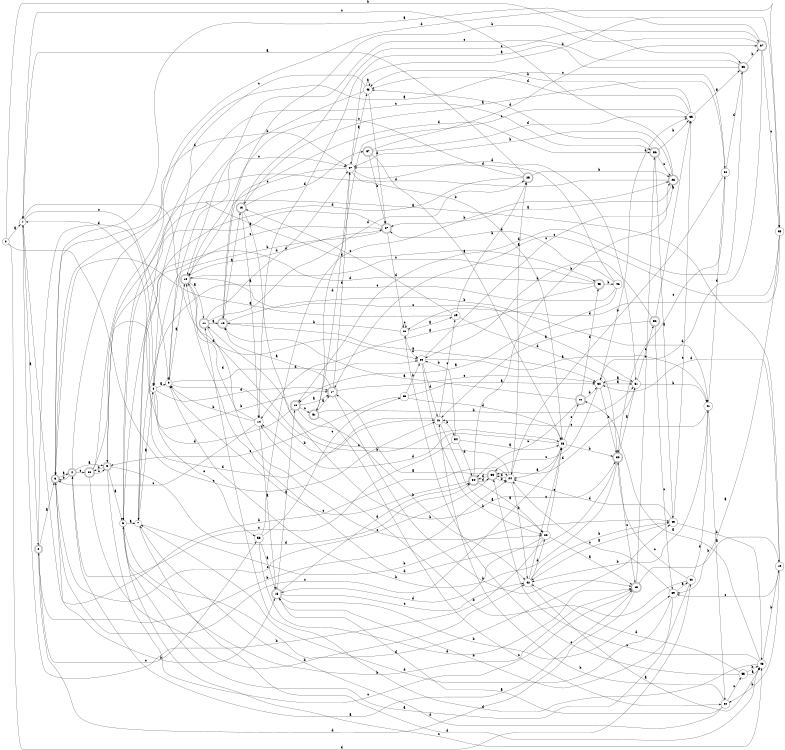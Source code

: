 digraph n49_3 {
__start0 [label="" shape="none"];

rankdir=LR;
size="8,5";

s0 [style="filled", color="black", fillcolor="white" shape="circle", label="0"];
s1 [style="filled", color="black", fillcolor="white" shape="circle", label="1"];
s2 [style="rounded,filled", color="black", fillcolor="white" shape="doublecircle", label="2"];
s3 [style="rounded,filled", color="black", fillcolor="white" shape="doublecircle", label="3"];
s4 [style="rounded,filled", color="black", fillcolor="white" shape="doublecircle", label="4"];
s5 [style="rounded,filled", color="black", fillcolor="white" shape="doublecircle", label="5"];
s6 [style="filled", color="black", fillcolor="white" shape="circle", label="6"];
s7 [style="filled", color="black", fillcolor="white" shape="circle", label="7"];
s8 [style="filled", color="black", fillcolor="white" shape="circle", label="8"];
s9 [style="filled", color="black", fillcolor="white" shape="circle", label="9"];
s10 [style="rounded,filled", color="black", fillcolor="white" shape="doublecircle", label="10"];
s11 [style="rounded,filled", color="black", fillcolor="white" shape="doublecircle", label="11"];
s12 [style="rounded,filled", color="black", fillcolor="white" shape="doublecircle", label="12"];
s13 [style="rounded,filled", color="black", fillcolor="white" shape="doublecircle", label="13"];
s14 [style="filled", color="black", fillcolor="white" shape="circle", label="14"];
s15 [style="rounded,filled", color="black", fillcolor="white" shape="doublecircle", label="15"];
s16 [style="rounded,filled", color="black", fillcolor="white" shape="doublecircle", label="16"];
s17 [style="rounded,filled", color="black", fillcolor="white" shape="doublecircle", label="17"];
s18 [style="rounded,filled", color="black", fillcolor="white" shape="doublecircle", label="18"];
s19 [style="filled", color="black", fillcolor="white" shape="circle", label="19"];
s20 [style="filled", color="black", fillcolor="white" shape="circle", label="20"];
s21 [style="filled", color="black", fillcolor="white" shape="circle", label="21"];
s22 [style="filled", color="black", fillcolor="white" shape="circle", label="22"];
s23 [style="filled", color="black", fillcolor="white" shape="circle", label="23"];
s24 [style="filled", color="black", fillcolor="white" shape="circle", label="24"];
s25 [style="rounded,filled", color="black", fillcolor="white" shape="doublecircle", label="25"];
s26 [style="rounded,filled", color="black", fillcolor="white" shape="doublecircle", label="26"];
s27 [style="rounded,filled", color="black", fillcolor="white" shape="doublecircle", label="27"];
s28 [style="filled", color="black", fillcolor="white" shape="circle", label="28"];
s29 [style="filled", color="black", fillcolor="white" shape="circle", label="29"];
s30 [style="rounded,filled", color="black", fillcolor="white" shape="doublecircle", label="30"];
s31 [style="filled", color="black", fillcolor="white" shape="circle", label="31"];
s32 [style="filled", color="black", fillcolor="white" shape="circle", label="32"];
s33 [style="rounded,filled", color="black", fillcolor="white" shape="doublecircle", label="33"];
s34 [style="rounded,filled", color="black", fillcolor="white" shape="doublecircle", label="34"];
s35 [style="filled", color="black", fillcolor="white" shape="circle", label="35"];
s36 [style="rounded,filled", color="black", fillcolor="white" shape="doublecircle", label="36"];
s37 [style="rounded,filled", color="black", fillcolor="white" shape="doublecircle", label="37"];
s38 [style="filled", color="black", fillcolor="white" shape="circle", label="38"];
s39 [style="filled", color="black", fillcolor="white" shape="circle", label="39"];
s40 [style="filled", color="black", fillcolor="white" shape="circle", label="40"];
s41 [style="filled", color="black", fillcolor="white" shape="circle", label="41"];
s42 [style="filled", color="black", fillcolor="white" shape="circle", label="42"];
s43 [style="filled", color="black", fillcolor="white" shape="circle", label="43"];
s44 [style="rounded,filled", color="black", fillcolor="white" shape="doublecircle", label="44"];
s45 [style="rounded,filled", color="black", fillcolor="white" shape="doublecircle", label="45"];
s46 [style="filled", color="black", fillcolor="white" shape="circle", label="46"];
s47 [style="filled", color="black", fillcolor="white" shape="circle", label="47"];
s48 [style="filled", color="black", fillcolor="white" shape="circle", label="48"];
s49 [style="filled", color="black", fillcolor="white" shape="circle", label="49"];
s50 [style="filled", color="black", fillcolor="white" shape="circle", label="50"];
s51 [style="rounded,filled", color="black", fillcolor="white" shape="doublecircle", label="51"];
s52 [style="rounded,filled", color="black", fillcolor="white" shape="doublecircle", label="52"];
s53 [style="filled", color="black", fillcolor="white" shape="circle", label="53"];
s54 [style="filled", color="black", fillcolor="white" shape="circle", label="54"];
s55 [style="filled", color="black", fillcolor="white" shape="circle", label="55"];
s56 [style="rounded,filled", color="black", fillcolor="white" shape="doublecircle", label="56"];
s57 [style="rounded,filled", color="black", fillcolor="white" shape="doublecircle", label="57"];
s58 [style="filled", color="black", fillcolor="white" shape="circle", label="58"];
s59 [style="filled", color="black", fillcolor="white" shape="circle", label="59"];
s60 [style="rounded,filled", color="black", fillcolor="white" shape="doublecircle", label="60"];
s0 -> s1 [label="a"];
s0 -> s36 [label="b"];
s0 -> s21 [label="c"];
s0 -> s40 [label="d"];
s1 -> s2 [label="a"];
s1 -> s24 [label="b"];
s1 -> s9 [label="c"];
s1 -> s53 [label="d"];
s2 -> s3 [label="a"];
s2 -> s24 [label="b"];
s2 -> s58 [label="c"];
s2 -> s8 [label="d"];
s3 -> s4 [label="a"];
s3 -> s15 [label="b"];
s3 -> s23 [label="c"];
s3 -> s47 [label="d"];
s4 -> s5 [label="a"];
s4 -> s3 [label="b"];
s4 -> s60 [label="c"];
s4 -> s38 [label="d"];
s5 -> s6 [label="a"];
s5 -> s60 [label="b"];
s5 -> s18 [label="c"];
s5 -> s34 [label="d"];
s6 -> s7 [label="a"];
s6 -> s18 [label="b"];
s6 -> s43 [label="c"];
s6 -> s49 [label="d"];
s7 -> s8 [label="a"];
s7 -> s49 [label="b"];
s7 -> s56 [label="c"];
s7 -> s43 [label="d"];
s8 -> s9 [label="a"];
s8 -> s17 [label="b"];
s8 -> s58 [label="c"];
s8 -> s17 [label="d"];
s9 -> s10 [label="a"];
s9 -> s21 [label="b"];
s9 -> s47 [label="c"];
s9 -> s53 [label="d"];
s10 -> s11 [label="a"];
s10 -> s23 [label="b"];
s10 -> s31 [label="c"];
s10 -> s27 [label="d"];
s11 -> s12 [label="a"];
s11 -> s47 [label="b"];
s11 -> s22 [label="c"];
s11 -> s25 [label="d"];
s12 -> s13 [label="a"];
s12 -> s41 [label="b"];
s12 -> s32 [label="c"];
s12 -> s56 [label="d"];
s13 -> s14 [label="a"];
s13 -> s30 [label="b"];
s13 -> s37 [label="c"];
s13 -> s57 [label="d"];
s14 -> s15 [label="a"];
s14 -> s9 [label="b"];
s14 -> s3 [label="c"];
s14 -> s10 [label="d"];
s15 -> s16 [label="a"];
s15 -> s39 [label="b"];
s15 -> s42 [label="c"];
s15 -> s34 [label="d"];
s16 -> s17 [label="a"];
s16 -> s42 [label="b"];
s16 -> s51 [label="c"];
s16 -> s5 [label="d"];
s17 -> s12 [label="a"];
s17 -> s18 [label="b"];
s17 -> s32 [label="c"];
s17 -> s47 [label="d"];
s18 -> s4 [label="a"];
s18 -> s19 [label="b"];
s18 -> s56 [label="c"];
s18 -> s2 [label="d"];
s19 -> s3 [label="a"];
s19 -> s20 [label="b"];
s19 -> s39 [label="c"];
s19 -> s32 [label="d"];
s20 -> s15 [label="a"];
s20 -> s21 [label="b"];
s20 -> s55 [label="c"];
s20 -> s7 [label="d"];
s21 -> s22 [label="a"];
s21 -> s54 [label="b"];
s21 -> s29 [label="c"];
s21 -> s1 [label="d"];
s22 -> s18 [label="a"];
s22 -> s1 [label="b"];
s22 -> s23 [label="c"];
s22 -> s15 [label="d"];
s23 -> s24 [label="a"];
s23 -> s30 [label="b"];
s23 -> s44 [label="c"];
s23 -> s14 [label="d"];
s24 -> s25 [label="a"];
s24 -> s42 [label="b"];
s24 -> s11 [label="c"];
s24 -> s33 [label="d"];
s25 -> s1 [label="a"];
s25 -> s26 [label="b"];
s25 -> s10 [label="c"];
s25 -> s7 [label="d"];
s26 -> s27 [label="a"];
s26 -> s47 [label="b"];
s26 -> s1 [label="c"];
s26 -> s6 [label="d"];
s27 -> s6 [label="a"];
s27 -> s8 [label="b"];
s27 -> s6 [label="c"];
s27 -> s28 [label="d"];
s28 -> s29 [label="a"];
s28 -> s12 [label="b"];
s28 -> s28 [label="c"];
s28 -> s53 [label="d"];
s29 -> s3 [label="a"];
s29 -> s25 [label="b"];
s29 -> s13 [label="c"];
s29 -> s30 [label="d"];
s30 -> s31 [label="a"];
s30 -> s9 [label="b"];
s30 -> s18 [label="c"];
s30 -> s10 [label="d"];
s31 -> s32 [label="a"];
s31 -> s41 [label="b"];
s31 -> s52 [label="c"];
s31 -> s33 [label="d"];
s32 -> s31 [label="a"];
s32 -> s30 [label="b"];
s32 -> s33 [label="c"];
s32 -> s35 [label="d"];
s33 -> s17 [label="a"];
s33 -> s24 [label="b"];
s33 -> s3 [label="c"];
s33 -> s34 [label="d"];
s34 -> s22 [label="a"];
s34 -> s26 [label="b"];
s34 -> s9 [label="c"];
s34 -> s33 [label="d"];
s35 -> s36 [label="a"];
s35 -> s48 [label="b"];
s35 -> s51 [label="c"];
s35 -> s48 [label="d"];
s36 -> s14 [label="a"];
s36 -> s37 [label="b"];
s36 -> s10 [label="c"];
s36 -> s16 [label="d"];
s37 -> s3 [label="a"];
s37 -> s12 [label="b"];
s37 -> s38 [label="c"];
s37 -> s32 [label="d"];
s38 -> s39 [label="a"];
s38 -> s47 [label="b"];
s38 -> s17 [label="c"];
s38 -> s28 [label="d"];
s39 -> s40 [label="a"];
s39 -> s15 [label="b"];
s39 -> s24 [label="c"];
s39 -> s7 [label="d"];
s40 -> s6 [label="a"];
s40 -> s14 [label="b"];
s40 -> s30 [label="c"];
s40 -> s41 [label="d"];
s41 -> s20 [label="a"];
s41 -> s42 [label="b"];
s41 -> s21 [label="c"];
s41 -> s50 [label="d"];
s42 -> s43 [label="a"];
s42 -> s49 [label="b"];
s42 -> s23 [label="c"];
s42 -> s22 [label="d"];
s43 -> s44 [label="a"];
s43 -> s19 [label="b"];
s43 -> s33 [label="c"];
s43 -> s11 [label="d"];
s44 -> s12 [label="a"];
s44 -> s32 [label="b"];
s44 -> s34 [label="c"];
s44 -> s45 [label="d"];
s45 -> s14 [label="a"];
s45 -> s46 [label="b"];
s45 -> s10 [label="c"];
s45 -> s5 [label="d"];
s46 -> s16 [label="a"];
s46 -> s27 [label="b"];
s46 -> s7 [label="c"];
s46 -> s47 [label="d"];
s47 -> s48 [label="a"];
s47 -> s23 [label="b"];
s47 -> s10 [label="c"];
s47 -> s31 [label="d"];
s48 -> s48 [label="a"];
s48 -> s9 [label="b"];
s48 -> s8 [label="c"];
s48 -> s27 [label="d"];
s49 -> s42 [label="a"];
s49 -> s43 [label="b"];
s49 -> s35 [label="c"];
s49 -> s24 [label="d"];
s50 -> s13 [label="a"];
s50 -> s24 [label="b"];
s50 -> s30 [label="c"];
s50 -> s36 [label="d"];
s51 -> s17 [label="a"];
s51 -> s31 [label="b"];
s51 -> s20 [label="c"];
s51 -> s47 [label="d"];
s52 -> s21 [label="a"];
s52 -> s35 [label="b"];
s52 -> s39 [label="c"];
s52 -> s53 [label="d"];
s53 -> s41 [label="a"];
s53 -> s22 [label="b"];
s53 -> s26 [label="c"];
s53 -> s21 [label="d"];
s54 -> s23 [label="a"];
s54 -> s53 [label="b"];
s54 -> s4 [label="c"];
s54 -> s34 [label="d"];
s55 -> s43 [label="a"];
s55 -> s43 [label="b"];
s55 -> s28 [label="c"];
s55 -> s42 [label="d"];
s56 -> s49 [label="a"];
s56 -> s35 [label="b"];
s56 -> s26 [label="c"];
s56 -> s48 [label="d"];
s57 -> s23 [label="a"];
s57 -> s27 [label="b"];
s57 -> s37 [label="c"];
s57 -> s35 [label="d"];
s58 -> s15 [label="a"];
s58 -> s26 [label="b"];
s58 -> s59 [label="c"];
s58 -> s18 [label="d"];
s59 -> s32 [label="a"];
s59 -> s53 [label="b"];
s59 -> s5 [label="c"];
s59 -> s23 [label="d"];
s60 -> s50 [label="a"];
s60 -> s42 [label="b"];
s60 -> s5 [label="c"];
s60 -> s45 [label="d"];

}